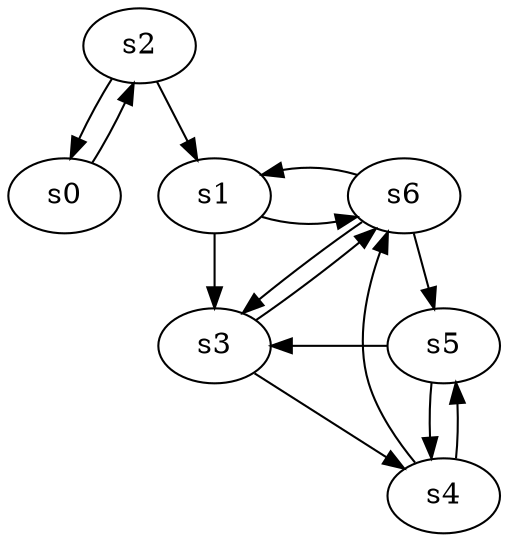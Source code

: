 digraph game_0959_complex_7 {
    s0 [name="s0", player=0, target=1];
    s1 [name="s1", player=1];
    s2 [name="s2", player=0, target=1];
    s3 [name="s3", player=0, target=1];
    s4 [name="s4", player=0];
    s5 [name="s5", player=0];
    s6 [name="s6", player=0];

    s0 -> s2 [constraint="!(time % 3 == 2)"];
    s1 -> s3;
    s1 -> s6 [constraint="time == 13"];
    s2 -> s0;
    s2 -> s1;
    s3 -> s4 [constraint="time % 6 == 4"];
    s3 -> s6 [constraint="!(time % 2 == 1)"];
    s4 -> s5 [constraint="!(time % 3 == 2)"];
    s4 -> s6 [constraint="time % 2 == 1 && time % 4 == 2"];
    s5 -> s3 [constraint="time % 4 == 3 && time % 3 == 1"];
    s5 -> s4;
    s6 -> s1 [constraint="time % 2 == 1 && time % 5 == 1"];
    s6 -> s3;
    s6 -> s5;
}
